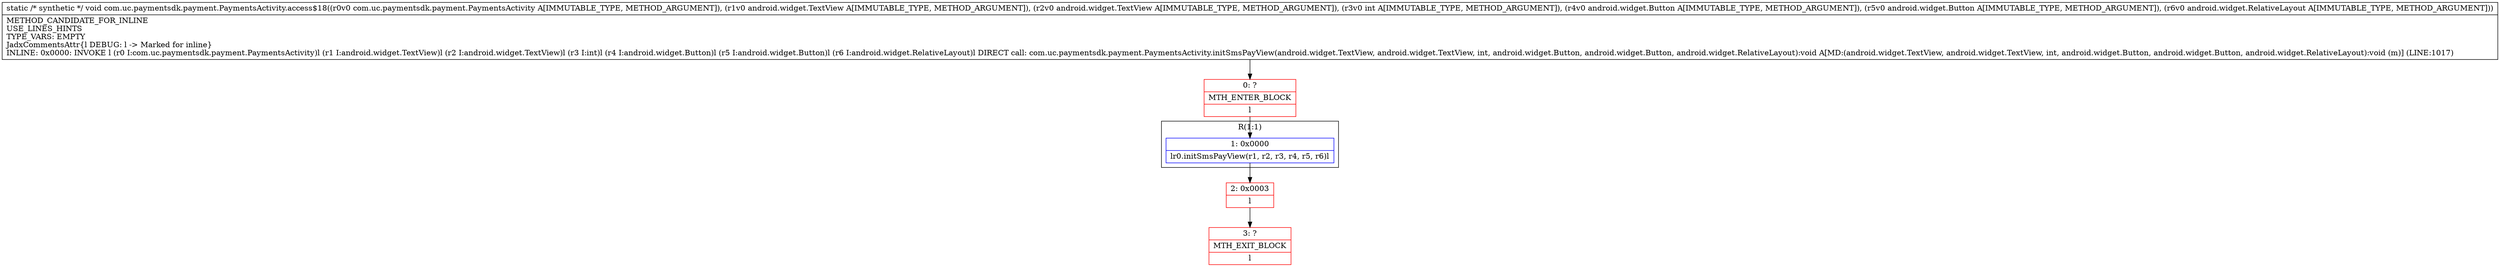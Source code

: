 digraph "CFG forcom.uc.paymentsdk.payment.PaymentsActivity.access$18(Lcom\/uc\/paymentsdk\/payment\/PaymentsActivity;Landroid\/widget\/TextView;Landroid\/widget\/TextView;ILandroid\/widget\/Button;Landroid\/widget\/Button;Landroid\/widget\/RelativeLayout;)V" {
subgraph cluster_Region_1412433324 {
label = "R(1:1)";
node [shape=record,color=blue];
Node_1 [shape=record,label="{1\:\ 0x0000|lr0.initSmsPayView(r1, r2, r3, r4, r5, r6)l}"];
}
Node_0 [shape=record,color=red,label="{0\:\ ?|MTH_ENTER_BLOCK\l|l}"];
Node_2 [shape=record,color=red,label="{2\:\ 0x0003|l}"];
Node_3 [shape=record,color=red,label="{3\:\ ?|MTH_EXIT_BLOCK\l|l}"];
MethodNode[shape=record,label="{static \/* synthetic *\/ void com.uc.paymentsdk.payment.PaymentsActivity.access$18((r0v0 com.uc.paymentsdk.payment.PaymentsActivity A[IMMUTABLE_TYPE, METHOD_ARGUMENT]), (r1v0 android.widget.TextView A[IMMUTABLE_TYPE, METHOD_ARGUMENT]), (r2v0 android.widget.TextView A[IMMUTABLE_TYPE, METHOD_ARGUMENT]), (r3v0 int A[IMMUTABLE_TYPE, METHOD_ARGUMENT]), (r4v0 android.widget.Button A[IMMUTABLE_TYPE, METHOD_ARGUMENT]), (r5v0 android.widget.Button A[IMMUTABLE_TYPE, METHOD_ARGUMENT]), (r6v0 android.widget.RelativeLayout A[IMMUTABLE_TYPE, METHOD_ARGUMENT]))  | METHOD_CANDIDATE_FOR_INLINE\lUSE_LINES_HINTS\lTYPE_VARS: EMPTY\lJadxCommentsAttr\{l DEBUG: l \-\> Marked for inline\}\lINLINE: 0x0000: INVOKE l  (r0 I:com.uc.paymentsdk.payment.PaymentsActivity)l  (r1 I:android.widget.TextView)l  (r2 I:android.widget.TextView)l  (r3 I:int)l  (r4 I:android.widget.Button)l  (r5 I:android.widget.Button)l  (r6 I:android.widget.RelativeLayout)l DIRECT call: com.uc.paymentsdk.payment.PaymentsActivity.initSmsPayView(android.widget.TextView, android.widget.TextView, int, android.widget.Button, android.widget.Button, android.widget.RelativeLayout):void A[MD:(android.widget.TextView, android.widget.TextView, int, android.widget.Button, android.widget.Button, android.widget.RelativeLayout):void (m)] (LINE:1017)\l}"];
MethodNode -> Node_0;
Node_1 -> Node_2;
Node_0 -> Node_1;
Node_2 -> Node_3;
}

